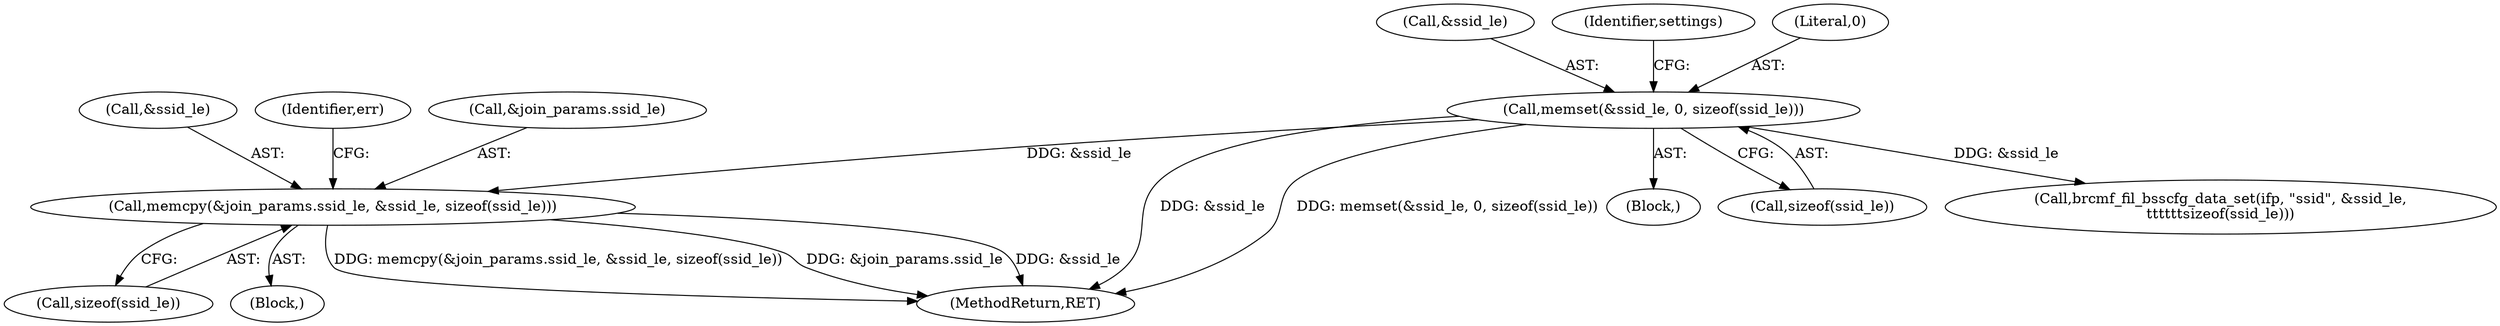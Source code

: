 digraph "0_linux_ded89912156b1a47d940a0c954c43afbabd0c42c@API" {
"1000661" [label="(Call,memcpy(&join_params.ssid_le, &ssid_le, sizeof(ssid_le)))"];
"1000243" [label="(Call,memset(&ssid_le, 0, sizeof(ssid_le)))"];
"1000116" [label="(Block,)"];
"1000666" [label="(Call,&ssid_le)"];
"1000661" [label="(Call,memcpy(&join_params.ssid_le, &ssid_le, sizeof(ssid_le)))"];
"1000243" [label="(Call,memset(&ssid_le, 0, sizeof(ssid_le)))"];
"1000244" [label="(Call,&ssid_le)"];
"1000247" [label="(Call,sizeof(ssid_le))"];
"1000253" [label="(Identifier,settings)"];
"1000246" [label="(Literal,0)"];
"1000668" [label="(Call,sizeof(ssid_le))"];
"1000671" [label="(Identifier,err)"];
"1000591" [label="(Block,)"];
"1000733" [label="(Call,brcmf_fil_bsscfg_data_set(ifp, \"ssid\", &ssid_le,\n\t\t\t\t\t\tsizeof(ssid_le)))"];
"1000814" [label="(MethodReturn,RET)"];
"1000662" [label="(Call,&join_params.ssid_le)"];
"1000661" -> "1000591"  [label="AST: "];
"1000661" -> "1000668"  [label="CFG: "];
"1000662" -> "1000661"  [label="AST: "];
"1000666" -> "1000661"  [label="AST: "];
"1000668" -> "1000661"  [label="AST: "];
"1000671" -> "1000661"  [label="CFG: "];
"1000661" -> "1000814"  [label="DDG: memcpy(&join_params.ssid_le, &ssid_le, sizeof(ssid_le))"];
"1000661" -> "1000814"  [label="DDG: &join_params.ssid_le"];
"1000661" -> "1000814"  [label="DDG: &ssid_le"];
"1000243" -> "1000661"  [label="DDG: &ssid_le"];
"1000243" -> "1000116"  [label="AST: "];
"1000243" -> "1000247"  [label="CFG: "];
"1000244" -> "1000243"  [label="AST: "];
"1000246" -> "1000243"  [label="AST: "];
"1000247" -> "1000243"  [label="AST: "];
"1000253" -> "1000243"  [label="CFG: "];
"1000243" -> "1000814"  [label="DDG: &ssid_le"];
"1000243" -> "1000814"  [label="DDG: memset(&ssid_le, 0, sizeof(ssid_le))"];
"1000243" -> "1000733"  [label="DDG: &ssid_le"];
}
